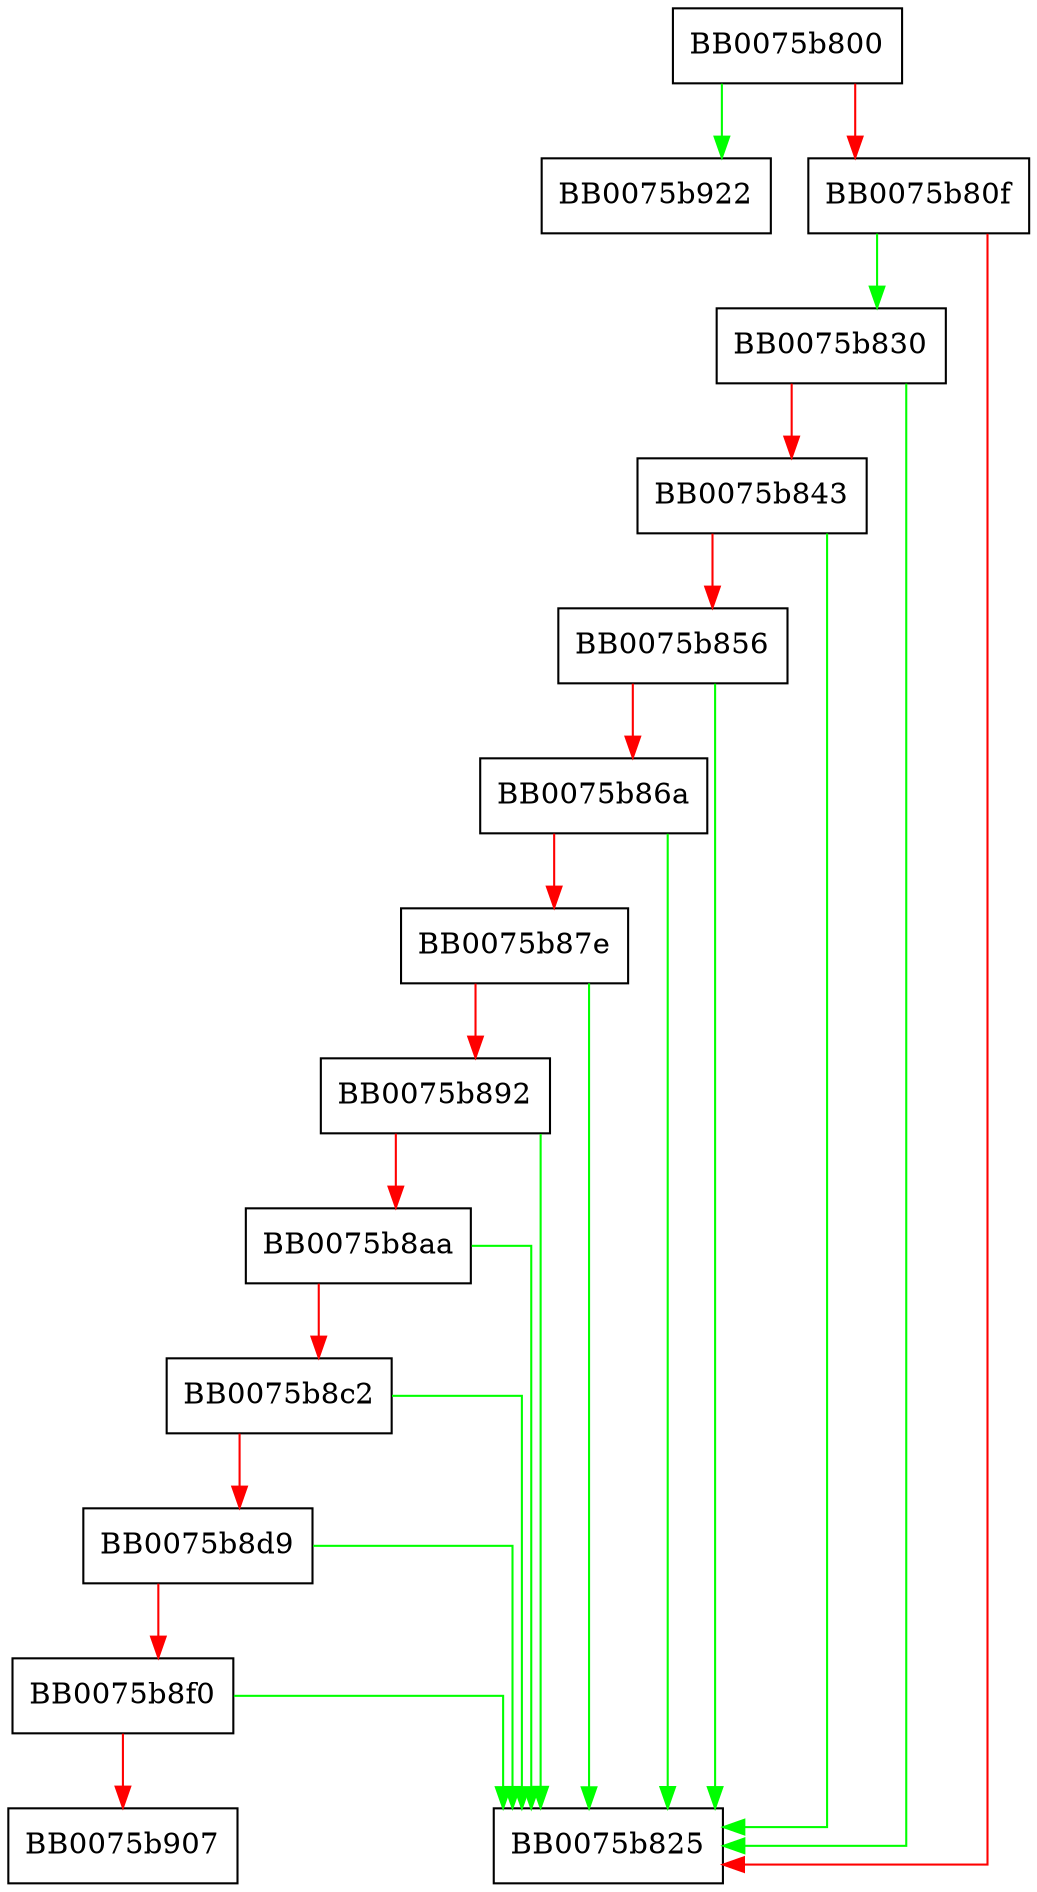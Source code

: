digraph engine_load_openssl_int {
  node [shape="box"];
  graph [splines=ortho];
  BB0075b800 -> BB0075b922 [color="green"];
  BB0075b800 -> BB0075b80f [color="red"];
  BB0075b80f -> BB0075b830 [color="green"];
  BB0075b80f -> BB0075b825 [color="red"];
  BB0075b830 -> BB0075b825 [color="green"];
  BB0075b830 -> BB0075b843 [color="red"];
  BB0075b843 -> BB0075b825 [color="green"];
  BB0075b843 -> BB0075b856 [color="red"];
  BB0075b856 -> BB0075b825 [color="green"];
  BB0075b856 -> BB0075b86a [color="red"];
  BB0075b86a -> BB0075b825 [color="green"];
  BB0075b86a -> BB0075b87e [color="red"];
  BB0075b87e -> BB0075b825 [color="green"];
  BB0075b87e -> BB0075b892 [color="red"];
  BB0075b892 -> BB0075b825 [color="green"];
  BB0075b892 -> BB0075b8aa [color="red"];
  BB0075b8aa -> BB0075b825 [color="green"];
  BB0075b8aa -> BB0075b8c2 [color="red"];
  BB0075b8c2 -> BB0075b825 [color="green"];
  BB0075b8c2 -> BB0075b8d9 [color="red"];
  BB0075b8d9 -> BB0075b825 [color="green"];
  BB0075b8d9 -> BB0075b8f0 [color="red"];
  BB0075b8f0 -> BB0075b825 [color="green"];
  BB0075b8f0 -> BB0075b907 [color="red"];
}